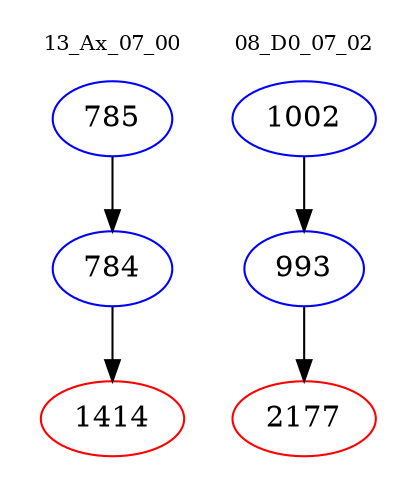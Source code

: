 digraph{
subgraph cluster_0 {
color = white
label = "13_Ax_07_00";
fontsize=10;
T0_785 [label="785", color="blue"]
T0_785 -> T0_784 [color="black"]
T0_784 [label="784", color="blue"]
T0_784 -> T0_1414 [color="black"]
T0_1414 [label="1414", color="red"]
}
subgraph cluster_1 {
color = white
label = "08_D0_07_02";
fontsize=10;
T1_1002 [label="1002", color="blue"]
T1_1002 -> T1_993 [color="black"]
T1_993 [label="993", color="blue"]
T1_993 -> T1_2177 [color="black"]
T1_2177 [label="2177", color="red"]
}
}
